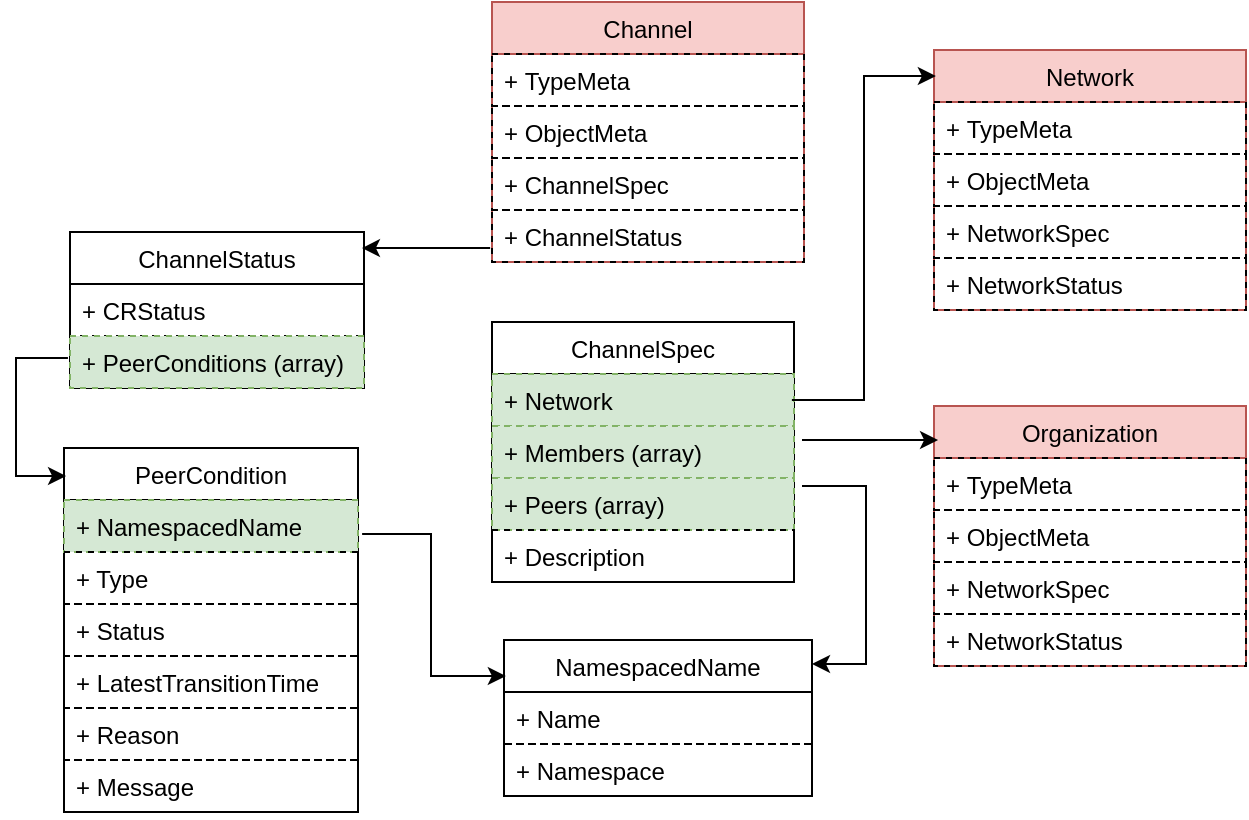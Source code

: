 <mxfile pages="2">
    <diagram id="K7MMtwXwDl5NfztKmLhr" name="Page-1">
        <mxGraphModel dx="2660" dy="787" grid="0" gridSize="10" guides="1" tooltips="1" connect="0" arrows="0" fold="1" page="0" pageScale="1" pageWidth="827" pageHeight="1169" background="none" math="0" shadow="0">
            <root>
                <mxCell id="0"/>
                <mxCell id="1" parent="0"/>
                <mxCell id="17" value="ChannelSpec" style="swimlane;fontStyle=0;childLayout=stackLayout;horizontal=1;startSize=26;fillColor=none;horizontalStack=0;resizeParent=1;resizeParentMax=0;resizeLast=0;collapsible=1;marginBottom=0;rounded=0;shadow=0;comic=0;" parent="1" vertex="1">
                    <mxGeometry x="-1145" y="305" width="151" height="130" as="geometry"/>
                </mxCell>
                <mxCell id="vzT8f4KXaF0AbJHfFzT5-18" value="+ Network" style="text;strokeColor=#82b366;fillColor=#d5e8d4;align=left;verticalAlign=top;spacingLeft=4;spacingRight=4;overflow=hidden;rotatable=0;points=[[0,0.5],[1,0.5]];portConstraint=eastwest;dashed=1;rounded=0;" parent="17" vertex="1">
                    <mxGeometry y="26" width="151" height="26" as="geometry"/>
                </mxCell>
                <mxCell id="18" value="+ Members (array)" style="text;strokeColor=#82b366;fillColor=#d5e8d4;align=left;verticalAlign=top;spacingLeft=4;spacingRight=4;overflow=hidden;rotatable=0;points=[[0,0.5],[1,0.5]];portConstraint=eastwest;dashed=1;rounded=0;" vertex="1" parent="17">
                    <mxGeometry y="52" width="151" height="26" as="geometry"/>
                </mxCell>
                <mxCell id="KDWJucEkSN8olWHDvFnU-124" value="+ Peers (array)" style="text;strokeColor=#82b366;fillColor=#d5e8d4;align=left;verticalAlign=top;spacingLeft=4;spacingRight=4;overflow=hidden;rotatable=0;points=[[0,0.5],[1,0.5]];portConstraint=eastwest;dashed=1;rounded=0;" parent="17" vertex="1">
                    <mxGeometry y="78" width="151" height="26" as="geometry"/>
                </mxCell>
                <mxCell id="dRl3eRQ6_bMQMa4h4iAi-48" value="+ Description" style="text;strokeColor=#000000;fillColor=none;align=left;verticalAlign=top;spacingLeft=4;spacingRight=4;overflow=hidden;rotatable=0;points=[[0,0.5],[1,0.5]];portConstraint=eastwest;dashed=1;rounded=0;gradientColor=none;" parent="17" vertex="1">
                    <mxGeometry y="104" width="151" height="26" as="geometry"/>
                </mxCell>
                <mxCell id="KDWJucEkSN8olWHDvFnU-101" value="Channel" style="swimlane;fontStyle=0;childLayout=stackLayout;horizontal=1;startSize=26;fillColor=#f8cecc;horizontalStack=0;resizeParent=1;resizeParentMax=0;resizeLast=0;collapsible=1;marginBottom=0;rounded=0;shadow=0;comic=0;swimlaneLine=1;glass=0;swimlaneFillColor=none;strokeColor=#b85450;" parent="1" vertex="1">
                    <mxGeometry x="-1145" y="145" width="156" height="130" as="geometry">
                        <mxRectangle x="110" y="120" width="90" height="26" as="alternateBounds"/>
                    </mxGeometry>
                </mxCell>
                <mxCell id="KDWJucEkSN8olWHDvFnU-102" value="+ TypeMeta" style="text;strokeColor=#000000;fillColor=none;align=left;verticalAlign=top;spacingLeft=4;spacingRight=4;overflow=hidden;rotatable=0;points=[[0,0.5],[1,0.5]];portConstraint=eastwest;dashed=1;rounded=0;glass=0;" parent="KDWJucEkSN8olWHDvFnU-101" vertex="1">
                    <mxGeometry y="26" width="156" height="26" as="geometry"/>
                </mxCell>
                <mxCell id="KDWJucEkSN8olWHDvFnU-103" value="+ ObjectMeta" style="text;strokeColor=#000000;fillColor=none;align=left;verticalAlign=top;spacingLeft=4;spacingRight=4;overflow=hidden;rotatable=0;points=[[0,0.5],[1,0.5]];portConstraint=eastwest;dashed=1;rounded=0;glass=0;" parent="KDWJucEkSN8olWHDvFnU-101" vertex="1">
                    <mxGeometry y="52" width="156" height="26" as="geometry"/>
                </mxCell>
                <mxCell id="KDWJucEkSN8olWHDvFnU-104" value="+ ChannelSpec" style="text;strokeColor=#000000;fillColor=none;align=left;verticalAlign=top;spacingLeft=4;spacingRight=4;overflow=hidden;rotatable=0;points=[[0,0.5],[1,0.5]];portConstraint=eastwest;rounded=0;dashed=1;glass=0;" parent="KDWJucEkSN8olWHDvFnU-101" vertex="1">
                    <mxGeometry y="78" width="156" height="26" as="geometry"/>
                </mxCell>
                <mxCell id="KDWJucEkSN8olWHDvFnU-105" value="+ ChannelStatus" style="text;strokeColor=#000000;fillColor=none;align=left;verticalAlign=top;spacingLeft=4;spacingRight=4;overflow=hidden;rotatable=0;points=[[0,0.5],[1,0.5]];portConstraint=eastwest;rounded=0;dashed=1;glass=0;" parent="KDWJucEkSN8olWHDvFnU-101" vertex="1">
                    <mxGeometry y="104" width="156" height="26" as="geometry"/>
                </mxCell>
                <mxCell id="KDWJucEkSN8olWHDvFnU-136" value="ChannelStatus" style="swimlane;fontStyle=0;childLayout=stackLayout;horizontal=1;startSize=26;fillColor=none;horizontalStack=0;resizeParent=1;resizeParentMax=0;resizeLast=0;collapsible=1;marginBottom=0;rounded=0;shadow=0;comic=0;swimlaneLine=1;glass=0;swimlaneFillColor=none;" parent="1" vertex="1">
                    <mxGeometry x="-1356" y="260" width="147" height="78" as="geometry">
                        <mxRectangle x="110" y="120" width="90" height="26" as="alternateBounds"/>
                    </mxGeometry>
                </mxCell>
                <mxCell id="KDWJucEkSN8olWHDvFnU-137" value="+ CRStatus" style="text;strokeColor=#000000;fillColor=none;align=left;verticalAlign=top;spacingLeft=4;spacingRight=4;overflow=hidden;rotatable=0;points=[[0,0.5],[1,0.5]];portConstraint=eastwest;dashed=1;rounded=0;glass=0;" parent="KDWJucEkSN8olWHDvFnU-136" vertex="1">
                    <mxGeometry y="26" width="147" height="26" as="geometry"/>
                </mxCell>
                <mxCell id="dRl3eRQ6_bMQMa4h4iAi-32" value="+ PeerConditions (array)" style="text;strokeColor=#82b366;fillColor=#d5e8d4;align=left;verticalAlign=top;spacingLeft=4;spacingRight=4;overflow=hidden;rotatable=0;points=[[0,0.5],[1,0.5]];portConstraint=eastwest;dashed=1;rounded=0;glass=0;" parent="KDWJucEkSN8olWHDvFnU-136" vertex="1">
                    <mxGeometry y="52" width="147" height="26" as="geometry"/>
                </mxCell>
                <mxCell id="dRl3eRQ6_bMQMa4h4iAi-36" value="Network" style="swimlane;fontStyle=0;childLayout=stackLayout;horizontal=1;startSize=26;fillColor=#f8cecc;horizontalStack=0;resizeParent=1;resizeParentMax=0;resizeLast=0;collapsible=1;marginBottom=0;rounded=0;shadow=0;comic=0;swimlaneLine=1;glass=0;swimlaneFillColor=none;strokeColor=#b85450;" parent="1" vertex="1">
                    <mxGeometry x="-924" y="169" width="156" height="130" as="geometry">
                        <mxRectangle x="110" y="120" width="90" height="26" as="alternateBounds"/>
                    </mxGeometry>
                </mxCell>
                <mxCell id="dRl3eRQ6_bMQMa4h4iAi-37" value="+ TypeMeta" style="text;strokeColor=#000000;fillColor=none;align=left;verticalAlign=top;spacingLeft=4;spacingRight=4;overflow=hidden;rotatable=0;points=[[0,0.5],[1,0.5]];portConstraint=eastwest;dashed=1;rounded=0;glass=0;" parent="dRl3eRQ6_bMQMa4h4iAi-36" vertex="1">
                    <mxGeometry y="26" width="156" height="26" as="geometry"/>
                </mxCell>
                <mxCell id="dRl3eRQ6_bMQMa4h4iAi-38" value="+ ObjectMeta" style="text;strokeColor=#000000;fillColor=none;align=left;verticalAlign=top;spacingLeft=4;spacingRight=4;overflow=hidden;rotatable=0;points=[[0,0.5],[1,0.5]];portConstraint=eastwest;dashed=1;rounded=0;glass=0;" parent="dRl3eRQ6_bMQMa4h4iAi-36" vertex="1">
                    <mxGeometry y="52" width="156" height="26" as="geometry"/>
                </mxCell>
                <mxCell id="dRl3eRQ6_bMQMa4h4iAi-39" value="+ NetworkSpec" style="text;strokeColor=#000000;fillColor=none;align=left;verticalAlign=top;spacingLeft=4;spacingRight=4;overflow=hidden;rotatable=0;points=[[0,0.5],[1,0.5]];portConstraint=eastwest;rounded=0;dashed=1;glass=0;" parent="dRl3eRQ6_bMQMa4h4iAi-36" vertex="1">
                    <mxGeometry y="78" width="156" height="26" as="geometry"/>
                </mxCell>
                <mxCell id="dRl3eRQ6_bMQMa4h4iAi-40" value="+ NetworkStatus" style="text;strokeColor=#000000;fillColor=none;align=left;verticalAlign=top;spacingLeft=4;spacingRight=4;overflow=hidden;rotatable=0;points=[[0,0.5],[1,0.5]];portConstraint=eastwest;rounded=0;dashed=1;glass=0;" parent="dRl3eRQ6_bMQMa4h4iAi-36" vertex="1">
                    <mxGeometry y="104" width="156" height="26" as="geometry"/>
                </mxCell>
                <mxCell id="dRl3eRQ6_bMQMa4h4iAi-42" value="Organization" style="swimlane;fontStyle=0;childLayout=stackLayout;horizontal=1;startSize=26;fillColor=#f8cecc;horizontalStack=0;resizeParent=1;resizeParentMax=0;resizeLast=0;collapsible=1;marginBottom=0;rounded=0;shadow=0;comic=0;swimlaneLine=1;glass=0;swimlaneFillColor=none;strokeColor=#b85450;" parent="1" vertex="1">
                    <mxGeometry x="-924" y="347" width="156" height="130" as="geometry">
                        <mxRectangle x="110" y="120" width="90" height="26" as="alternateBounds"/>
                    </mxGeometry>
                </mxCell>
                <mxCell id="dRl3eRQ6_bMQMa4h4iAi-43" value="+ TypeMeta" style="text;strokeColor=#000000;fillColor=none;align=left;verticalAlign=top;spacingLeft=4;spacingRight=4;overflow=hidden;rotatable=0;points=[[0,0.5],[1,0.5]];portConstraint=eastwest;dashed=1;rounded=0;glass=0;" parent="dRl3eRQ6_bMQMa4h4iAi-42" vertex="1">
                    <mxGeometry y="26" width="156" height="26" as="geometry"/>
                </mxCell>
                <mxCell id="dRl3eRQ6_bMQMa4h4iAi-44" value="+ ObjectMeta" style="text;strokeColor=#000000;fillColor=none;align=left;verticalAlign=top;spacingLeft=4;spacingRight=4;overflow=hidden;rotatable=0;points=[[0,0.5],[1,0.5]];portConstraint=eastwest;dashed=1;rounded=0;glass=0;" parent="dRl3eRQ6_bMQMa4h4iAi-42" vertex="1">
                    <mxGeometry y="52" width="156" height="26" as="geometry"/>
                </mxCell>
                <mxCell id="dRl3eRQ6_bMQMa4h4iAi-45" value="+ NetworkSpec" style="text;strokeColor=#000000;fillColor=none;align=left;verticalAlign=top;spacingLeft=4;spacingRight=4;overflow=hidden;rotatable=0;points=[[0,0.5],[1,0.5]];portConstraint=eastwest;rounded=0;dashed=1;glass=0;" parent="dRl3eRQ6_bMQMa4h4iAi-42" vertex="1">
                    <mxGeometry y="78" width="156" height="26" as="geometry"/>
                </mxCell>
                <mxCell id="dRl3eRQ6_bMQMa4h4iAi-46" value="+ NetworkStatus" style="text;strokeColor=#000000;fillColor=none;align=left;verticalAlign=top;spacingLeft=4;spacingRight=4;overflow=hidden;rotatable=0;points=[[0,0.5],[1,0.5]];portConstraint=eastwest;rounded=0;dashed=1;glass=0;" parent="dRl3eRQ6_bMQMa4h4iAi-42" vertex="1">
                    <mxGeometry y="104" width="156" height="26" as="geometry"/>
                </mxCell>
                <mxCell id="19" value="PeerCondition" style="swimlane;fontStyle=0;childLayout=stackLayout;horizontal=1;startSize=26;fillColor=none;horizontalStack=0;resizeParent=1;resizeParentMax=0;resizeLast=0;collapsible=1;marginBottom=0;rounded=0;shadow=0;comic=0;swimlaneLine=1;glass=0;swimlaneFillColor=none;" vertex="1" parent="1">
                    <mxGeometry x="-1359" y="368" width="147" height="182" as="geometry">
                        <mxRectangle x="110" y="120" width="90" height="26" as="alternateBounds"/>
                    </mxGeometry>
                </mxCell>
                <mxCell id="20" value="+ NamespacedName" style="text;strokeColor=#82b366;fillColor=#d5e8d4;align=left;verticalAlign=top;spacingLeft=4;spacingRight=4;overflow=hidden;rotatable=0;points=[[0,0.5],[1,0.5]];portConstraint=eastwest;dashed=1;rounded=0;glass=0;" vertex="1" parent="19">
                    <mxGeometry y="26" width="147" height="26" as="geometry"/>
                </mxCell>
                <mxCell id="22" value="+ Type" style="text;strokeColor=#000000;fillColor=none;align=left;verticalAlign=top;spacingLeft=4;spacingRight=4;overflow=hidden;rotatable=0;points=[[0,0.5],[1,0.5]];portConstraint=eastwest;dashed=1;rounded=0;glass=0;" vertex="1" parent="19">
                    <mxGeometry y="52" width="147" height="26" as="geometry"/>
                </mxCell>
                <mxCell id="23" value="+ Status" style="text;strokeColor=#000000;fillColor=none;align=left;verticalAlign=top;spacingLeft=4;spacingRight=4;overflow=hidden;rotatable=0;points=[[0,0.5],[1,0.5]];portConstraint=eastwest;dashed=1;rounded=0;glass=0;" vertex="1" parent="19">
                    <mxGeometry y="78" width="147" height="26" as="geometry"/>
                </mxCell>
                <mxCell id="24" value="+ LatestTransitionTime" style="text;strokeColor=#000000;fillColor=none;align=left;verticalAlign=top;spacingLeft=4;spacingRight=4;overflow=hidden;rotatable=0;points=[[0,0.5],[1,0.5]];portConstraint=eastwest;dashed=1;rounded=0;glass=0;" vertex="1" parent="19">
                    <mxGeometry y="104" width="147" height="26" as="geometry"/>
                </mxCell>
                <mxCell id="25" value="+ Reason" style="text;strokeColor=#000000;fillColor=none;align=left;verticalAlign=top;spacingLeft=4;spacingRight=4;overflow=hidden;rotatable=0;points=[[0,0.5],[1,0.5]];portConstraint=eastwest;dashed=1;rounded=0;glass=0;" vertex="1" parent="19">
                    <mxGeometry y="130" width="147" height="26" as="geometry"/>
                </mxCell>
                <mxCell id="26" value="+ Message" style="text;strokeColor=#000000;fillColor=none;align=left;verticalAlign=top;spacingLeft=4;spacingRight=4;overflow=hidden;rotatable=0;points=[[0,0.5],[1,0.5]];portConstraint=eastwest;dashed=1;rounded=0;glass=0;" vertex="1" parent="19">
                    <mxGeometry y="156" width="147" height="26" as="geometry"/>
                </mxCell>
                <mxCell id="27" value="NamespacedName" style="swimlane;fontStyle=0;childLayout=stackLayout;horizontal=1;startSize=26;fillColor=none;horizontalStack=0;resizeParent=1;resizeParentMax=0;resizeLast=0;collapsible=1;marginBottom=0;rounded=0;shadow=0;comic=0;swimlaneLine=1;glass=0;swimlaneFillColor=none;" vertex="1" parent="1">
                    <mxGeometry x="-1139" y="464" width="154" height="78" as="geometry">
                        <mxRectangle x="110" y="120" width="90" height="26" as="alternateBounds"/>
                    </mxGeometry>
                </mxCell>
                <mxCell id="28" value="+ Name" style="text;strokeColor=#000000;fillColor=none;align=left;verticalAlign=top;spacingLeft=4;spacingRight=4;overflow=hidden;rotatable=0;points=[[0,0.5],[1,0.5]];portConstraint=eastwest;dashed=1;rounded=0;glass=0;" vertex="1" parent="27">
                    <mxGeometry y="26" width="154" height="26" as="geometry"/>
                </mxCell>
                <mxCell id="29" value="+ Namespace" style="text;strokeColor=#000000;fillColor=none;align=left;verticalAlign=top;spacingLeft=4;spacingRight=4;overflow=hidden;rotatable=0;points=[[0,0.5],[1,0.5]];portConstraint=eastwest;dashed=1;rounded=0;glass=0;" vertex="1" parent="27">
                    <mxGeometry y="52" width="154" height="26" as="geometry"/>
                </mxCell>
                <mxCell id="30" value="" style="endArrow=classic;html=1;exitX=-0.006;exitY=0.731;exitDx=0;exitDy=0;exitPerimeter=0;entryX=0.993;entryY=0.103;entryDx=0;entryDy=0;entryPerimeter=0;edgeStyle=orthogonalEdgeStyle;rounded=0;" edge="1" parent="1" source="KDWJucEkSN8olWHDvFnU-105" target="KDWJucEkSN8olWHDvFnU-136">
                    <mxGeometry width="50" height="50" relative="1" as="geometry">
                        <mxPoint x="-1271" y="573" as="sourcePoint"/>
                        <mxPoint x="-1221" y="523" as="targetPoint"/>
                    </mxGeometry>
                </mxCell>
                <mxCell id="31" value="" style="endArrow=classic;html=1;rounded=0;exitX=-0.007;exitY=0.423;exitDx=0;exitDy=0;exitPerimeter=0;edgeStyle=orthogonalEdgeStyle;entryX=0.007;entryY=0.077;entryDx=0;entryDy=0;entryPerimeter=0;" edge="1" parent="1" source="dRl3eRQ6_bMQMa4h4iAi-32" target="19">
                    <mxGeometry width="50" height="50" relative="1" as="geometry">
                        <mxPoint x="-1448" y="348" as="sourcePoint"/>
                        <mxPoint x="-1405" y="367" as="targetPoint"/>
                        <Array as="points">
                            <mxPoint x="-1383" y="323"/>
                            <mxPoint x="-1383" y="382"/>
                        </Array>
                    </mxGeometry>
                </mxCell>
                <mxCell id="32" value="" style="endArrow=classic;html=1;rounded=0;edgeStyle=orthogonalEdgeStyle;" edge="1" parent="1" target="27">
                    <mxGeometry width="50" height="50" relative="1" as="geometry">
                        <mxPoint x="-990" y="387" as="sourcePoint"/>
                        <mxPoint x="-1187" y="481" as="targetPoint"/>
                        <Array as="points">
                            <mxPoint x="-958" y="387"/>
                            <mxPoint x="-958" y="476"/>
                        </Array>
                    </mxGeometry>
                </mxCell>
                <mxCell id="33" value="" style="endArrow=classic;html=1;rounded=0;exitX=1.014;exitY=0.654;exitDx=0;exitDy=0;exitPerimeter=0;edgeStyle=orthogonalEdgeStyle;entryX=0.006;entryY=0.231;entryDx=0;entryDy=0;entryPerimeter=0;" edge="1" parent="1" source="20" target="27">
                    <mxGeometry width="50" height="50" relative="1" as="geometry">
                        <mxPoint x="-1260" y="625" as="sourcePoint"/>
                        <mxPoint x="-1210" y="575" as="targetPoint"/>
                    </mxGeometry>
                </mxCell>
                <mxCell id="34" value="" style="endArrow=classic;html=1;rounded=0;exitX=0.993;exitY=0.5;exitDx=0;exitDy=0;exitPerimeter=0;edgeStyle=orthogonalEdgeStyle;entryX=0.006;entryY=0.1;entryDx=0;entryDy=0;entryPerimeter=0;" edge="1" parent="1" source="vzT8f4KXaF0AbJHfFzT5-18" target="dRl3eRQ6_bMQMa4h4iAi-36">
                    <mxGeometry width="50" height="50" relative="1" as="geometry">
                        <mxPoint x="-698" y="569" as="sourcePoint"/>
                        <mxPoint x="-648" y="519" as="targetPoint"/>
                    </mxGeometry>
                </mxCell>
                <mxCell id="35" value="" style="endArrow=classic;html=1;rounded=0;entryX=0.013;entryY=0.131;entryDx=0;entryDy=0;entryPerimeter=0;" edge="1" parent="1" target="dRl3eRQ6_bMQMa4h4iAi-42">
                    <mxGeometry width="50" height="50" relative="1" as="geometry">
                        <mxPoint x="-990" y="364" as="sourcePoint"/>
                        <mxPoint x="-643" y="540" as="targetPoint"/>
                    </mxGeometry>
                </mxCell>
            </root>
        </mxGraphModel>
    </diagram>
    <diagram id="N9aLmfWTt22or_KGCtbo" name="第 2 页">
        <mxGraphModel dx="2276" dy="1910" grid="1" gridSize="10" guides="1" tooltips="1" connect="1" arrows="1" fold="1" page="1" pageScale="1" pageWidth="827" pageHeight="1169" math="0" shadow="0">
            <root>
                <mxCell id="0"/>
                <mxCell id="1" parent="0"/>
                <mxCell id="LcTMq7NTWMzrsomWqzMF-1" value="OrganizationSpec" style="swimlane;fontStyle=0;childLayout=stackLayout;horizontal=1;startSize=26;fillColor=none;horizontalStack=0;resizeParent=1;resizeParentMax=0;resizeLast=0;collapsible=1;marginBottom=0;rounded=0;shadow=0;comic=0;" vertex="1" parent="1">
                    <mxGeometry x="-530" y="-37" width="133" height="104" as="geometry"/>
                </mxCell>
                <mxCell id="LcTMq7NTWMzrsomWqzMF-2" value="+ DisplayName" style="text;strokeColor=#000000;fillColor=none;align=left;verticalAlign=top;spacingLeft=4;spacingRight=4;overflow=hidden;rotatable=0;points=[[0,0.5],[1,0.5]];portConstraint=eastwest;dashed=1;rounded=0;gradientColor=none;" vertex="1" parent="LcTMq7NTWMzrsomWqzMF-1">
                    <mxGeometry y="26" width="133" height="26" as="geometry"/>
                </mxCell>
                <mxCell id="LcTMq7NTWMzrsomWqzMF-3" value="+ Admin" style="text;strokeColor=#000000;fillColor=none;align=left;verticalAlign=top;spacingLeft=4;spacingRight=4;overflow=hidden;rotatable=0;points=[[0,0.5],[1,0.5]];portConstraint=eastwest;dashed=1;rounded=0;gradientColor=none;" vertex="1" parent="LcTMq7NTWMzrsomWqzMF-1">
                    <mxGeometry y="52" width="133" height="26" as="geometry"/>
                </mxCell>
                <mxCell id="LcTMq7NTWMzrsomWqzMF-4" value="+ CARef" style="text;strokeColor=#82b366;fillColor=#d5e8d4;align=left;verticalAlign=top;spacingLeft=4;spacingRight=4;overflow=hidden;rotatable=0;points=[[0,0.5,0,0,0],[1,0.5,0,0,0]];portConstraint=eastwest;dashed=1;rounded=0;" vertex="1" parent="LcTMq7NTWMzrsomWqzMF-1">
                    <mxGeometry y="78" width="133" height="26" as="geometry"/>
                </mxCell>
                <mxCell id="LcTMq7NTWMzrsomWqzMF-5" value="Organization " style="swimlane;fontStyle=0;childLayout=stackLayout;horizontal=1;startSize=26;fillColor=#f8cecc;horizontalStack=0;resizeParent=1;resizeParentMax=0;resizeLast=0;collapsible=1;marginBottom=0;rounded=0;shadow=0;comic=0;swimlaneLine=1;glass=0;swimlaneFillColor=none;strokeColor=#b85450;" vertex="1" parent="1">
                    <mxGeometry x="-720" y="-130" width="130" height="130" as="geometry">
                        <mxRectangle x="110" y="120" width="90" height="26" as="alternateBounds"/>
                    </mxGeometry>
                </mxCell>
                <mxCell id="LcTMq7NTWMzrsomWqzMF-6" value="+ TypeMeta" style="text;strokeColor=#000000;fillColor=none;align=left;verticalAlign=top;spacingLeft=4;spacingRight=4;overflow=hidden;rotatable=0;points=[[0,0.5],[1,0.5]];portConstraint=eastwest;dashed=1;rounded=0;glass=0;" vertex="1" parent="LcTMq7NTWMzrsomWqzMF-5">
                    <mxGeometry y="26" width="130" height="26" as="geometry"/>
                </mxCell>
                <mxCell id="LcTMq7NTWMzrsomWqzMF-7" value="+ ObjectMeta" style="text;strokeColor=#000000;fillColor=none;align=left;verticalAlign=top;spacingLeft=4;spacingRight=4;overflow=hidden;rotatable=0;points=[[0,0.5],[1,0.5]];portConstraint=eastwest;dashed=1;rounded=0;glass=0;" vertex="1" parent="LcTMq7NTWMzrsomWqzMF-5">
                    <mxGeometry y="52" width="130" height="26" as="geometry"/>
                </mxCell>
                <mxCell id="LcTMq7NTWMzrsomWqzMF-8" value="+ OrganizationSpec" style="text;strokeColor=#000000;fillColor=none;align=left;verticalAlign=top;spacingLeft=4;spacingRight=4;overflow=hidden;rotatable=0;points=[[0,0.5],[1,0.5]];portConstraint=eastwest;rounded=0;dashed=1;glass=0;" vertex="1" parent="LcTMq7NTWMzrsomWqzMF-5">
                    <mxGeometry y="78" width="130" height="26" as="geometry"/>
                </mxCell>
                <mxCell id="LcTMq7NTWMzrsomWqzMF-9" value="+ OrganizationStatus" style="text;strokeColor=#000000;fillColor=none;align=left;verticalAlign=top;spacingLeft=4;spacingRight=4;overflow=hidden;rotatable=0;points=[[0,0.5],[1,0.5]];portConstraint=eastwest;rounded=0;dashed=1;glass=0;" vertex="1" parent="LcTMq7NTWMzrsomWqzMF-5">
                    <mxGeometry y="104" width="130" height="26" as="geometry"/>
                </mxCell>
                <mxCell id="LcTMq7NTWMzrsomWqzMF-10" value="CA" style="swimlane;fontStyle=0;childLayout=stackLayout;horizontal=1;startSize=26;fillColor=#f8cecc;horizontalStack=0;resizeParent=1;resizeParentMax=0;resizeLast=0;collapsible=1;marginBottom=0;rounded=0;shadow=0;comic=0;swimlaneLine=1;glass=0;swimlaneFillColor=none;strokeColor=#b85450;" vertex="1" parent="1">
                    <mxGeometry x="-350" y="-50" width="130" height="130" as="geometry">
                        <mxRectangle x="110" y="120" width="90" height="26" as="alternateBounds"/>
                    </mxGeometry>
                </mxCell>
                <mxCell id="LcTMq7NTWMzrsomWqzMF-11" value="+ TypeMeta" style="text;strokeColor=#000000;fillColor=none;align=left;verticalAlign=top;spacingLeft=4;spacingRight=4;overflow=hidden;rotatable=0;points=[[0,0.5],[1,0.5]];portConstraint=eastwest;dashed=1;rounded=0;glass=0;" vertex="1" parent="LcTMq7NTWMzrsomWqzMF-10">
                    <mxGeometry y="26" width="130" height="26" as="geometry"/>
                </mxCell>
                <mxCell id="LcTMq7NTWMzrsomWqzMF-12" value="+ ObjectMeta" style="text;strokeColor=#000000;fillColor=none;align=left;verticalAlign=top;spacingLeft=4;spacingRight=4;overflow=hidden;rotatable=0;points=[[0,0.5],[1,0.5]];portConstraint=eastwest;dashed=1;rounded=0;glass=0;" vertex="1" parent="LcTMq7NTWMzrsomWqzMF-10">
                    <mxGeometry y="52" width="130" height="26" as="geometry"/>
                </mxCell>
                <mxCell id="LcTMq7NTWMzrsomWqzMF-13" value="+ CASpec" style="text;strokeColor=#000000;fillColor=none;align=left;verticalAlign=top;spacingLeft=4;spacingRight=4;overflow=hidden;rotatable=0;points=[[0,0.5],[1,0.5]];portConstraint=eastwest;rounded=0;dashed=1;glass=0;" vertex="1" parent="LcTMq7NTWMzrsomWqzMF-10">
                    <mxGeometry y="78" width="130" height="26" as="geometry"/>
                </mxCell>
                <mxCell id="LcTMq7NTWMzrsomWqzMF-14" value="+ CAStatus" style="text;strokeColor=#000000;fillColor=none;align=left;verticalAlign=top;spacingLeft=4;spacingRight=4;overflow=hidden;rotatable=0;points=[[0,0.5],[1,0.5]];portConstraint=eastwest;rounded=0;dashed=1;glass=0;" vertex="1" parent="LcTMq7NTWMzrsomWqzMF-10">
                    <mxGeometry y="104" width="130" height="26" as="geometry"/>
                </mxCell>
                <mxCell id="LcTMq7NTWMzrsomWqzMF-15" style="edgeStyle=orthogonalEdgeStyle;rounded=0;orthogonalLoop=1;jettySize=auto;html=1;entryX=-0.006;entryY=0.1;entryDx=0;entryDy=0;entryPerimeter=0;" edge="1" parent="1" source="LcTMq7NTWMzrsomWqzMF-4" target="LcTMq7NTWMzrsomWqzMF-10">
                    <mxGeometry relative="1" as="geometry"/>
                </mxCell>
                <mxCell id="LcTMq7NTWMzrsomWqzMF-17" style="edgeStyle=orthogonalEdgeStyle;rounded=0;orthogonalLoop=1;jettySize=auto;html=1;entryX=0.001;entryY=0.134;entryDx=0;entryDy=0;entryPerimeter=0;" edge="1" parent="1" source="LcTMq7NTWMzrsomWqzMF-8" target="LcTMq7NTWMzrsomWqzMF-1">
                    <mxGeometry relative="1" as="geometry"/>
                </mxCell>
            </root>
        </mxGraphModel>
    </diagram>
</mxfile>